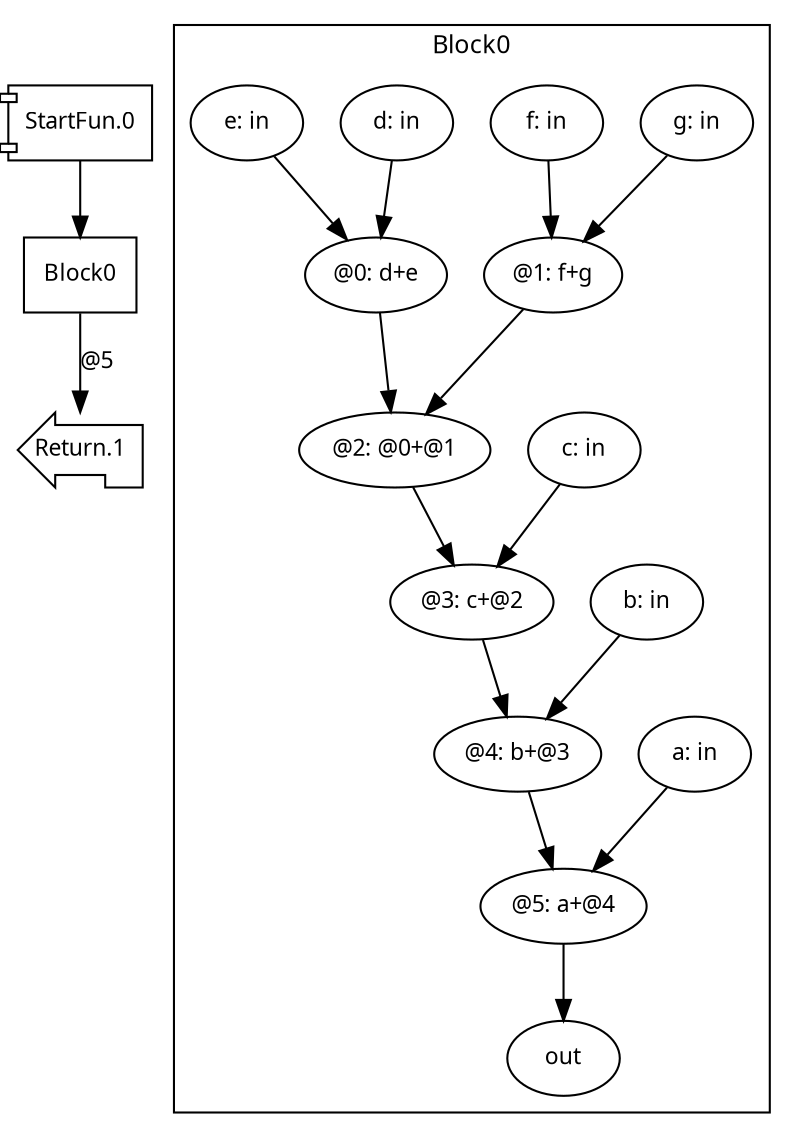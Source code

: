digraph Program_ {
graph [fontname = "Monaco", fontsize = 12, ranksep = 0.5];
node [shape = box, fontname = "Monaco", fontsize = 11; colorscheme = pastel19];
edge [fontname = "Monaco", fontsize = 11; colorscheme = pastel19];
Jump0[label = "StartFun.0"; shape = component];
Jump0 -> Block0;
Jump1[label = "Return.1"; shape = lpromoter];
Block0 -> Jump1 [label="@5"];
Block0 [label = "Block0"];
subgraph cluster_dfg_Block0{
node [shape = oval];
label = "Block0";
ndBlock0_0 [label="g: in"];ndBlock0_1 [label="f: in"];ndBlock0_2 [label="a: in"];ndBlock0_3 [label="b: in"];ndBlock0_4 [label="@5: a+@4"];ndBlock0_5 [label="@0: d+e"];ndBlock0_6 [label="d: in"];ndBlock0_7 [label="@1: f+g"];ndBlock0_8 [label="c: in"];ndBlock0_9 [label="out"];ndBlock0_10 [label="@4: b+@3"];ndBlock0_11 [label="@2: @0+@1"];ndBlock0_12 [label="e: in"];ndBlock0_13 [label="@3: c+@2"];ndBlock0_3 -> ndBlock0_10; ndBlock0_13 -> ndBlock0_10; ndBlock0_0 -> ndBlock0_7; ndBlock0_1 -> ndBlock0_7; ndBlock0_5 -> ndBlock0_11; ndBlock0_7 -> ndBlock0_11; ndBlock0_8 -> ndBlock0_13; ndBlock0_11 -> ndBlock0_13; ndBlock0_4 -> ndBlock0_9; ndBlock0_2 -> ndBlock0_4; ndBlock0_10 -> ndBlock0_4; ndBlock0_6 -> ndBlock0_5; ndBlock0_12 -> ndBlock0_5; }}
